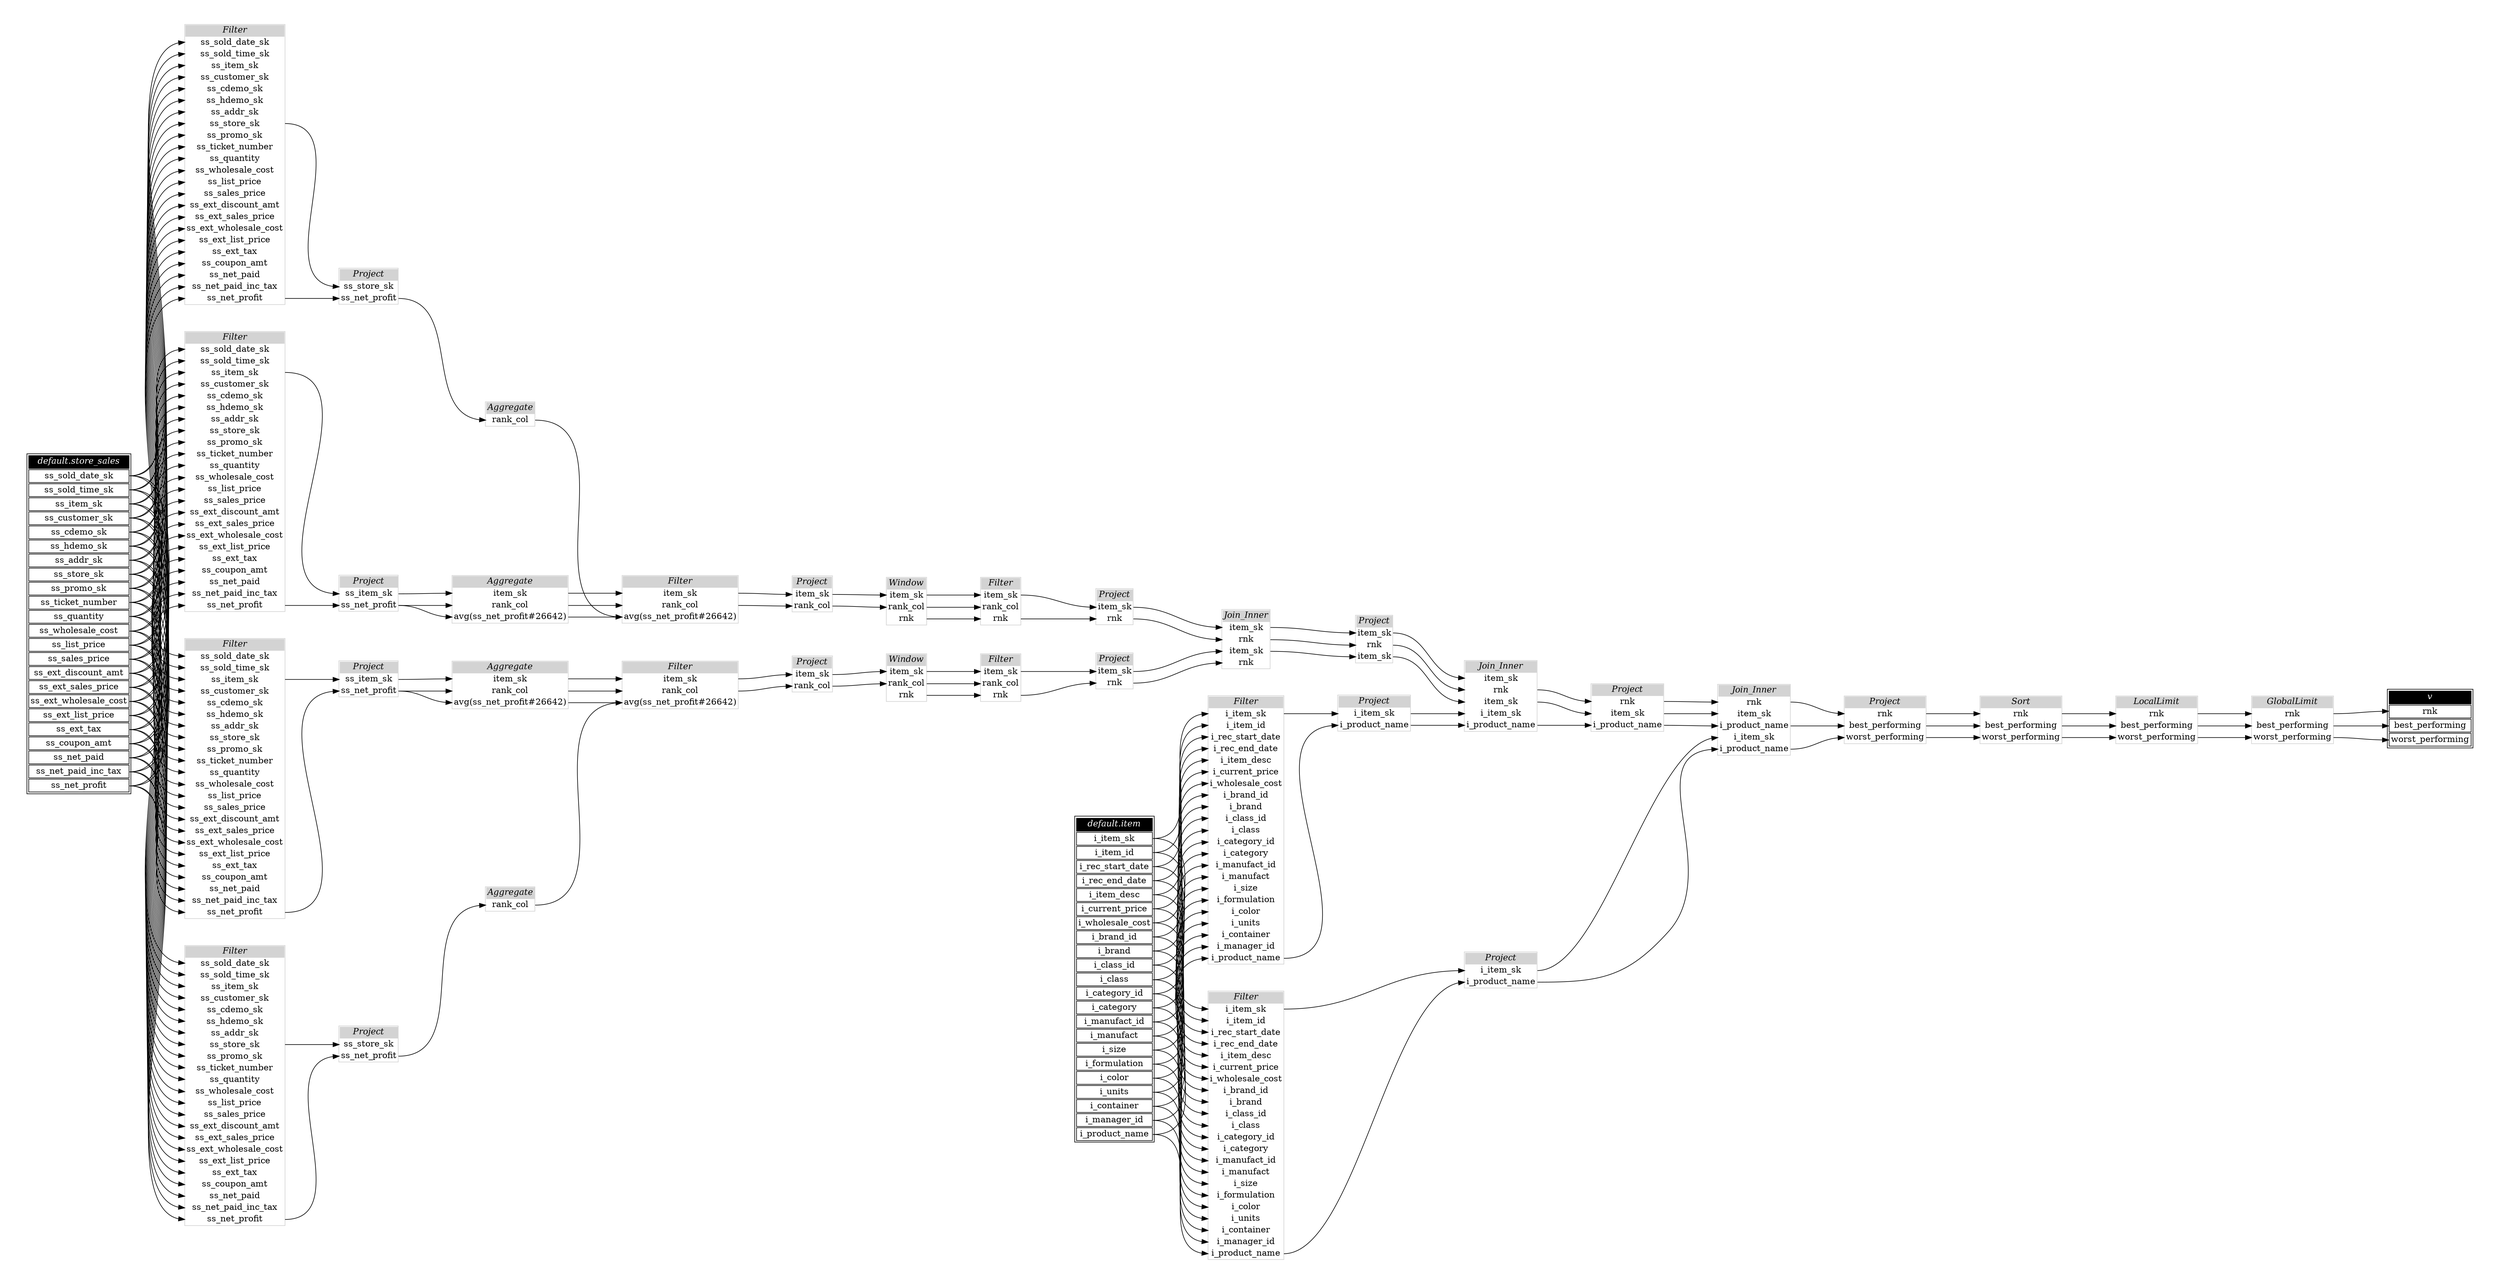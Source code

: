// Automatically generated by TPCDSFlowTestSuite


digraph {
  graph [pad="0.5" nodesep="0.5" ranksep="1" fontname="Helvetica" rankdir=LR];
  node [shape=plaintext]

  
"Aggregate_11d7fe4" [label=<
<table color="lightgray" border="1" cellborder="0" cellspacing="0">
  <tr><td bgcolor="lightgray" port="nodeName"><i>Aggregate</i></td></tr>
  <tr><td port="0">rank_col</td></tr>
</table>>];
     

"Aggregate_783ad01" [label=<
<table color="lightgray" border="1" cellborder="0" cellspacing="0">
  <tr><td bgcolor="lightgray" port="nodeName"><i>Aggregate</i></td></tr>
  <tr><td port="0">item_sk</td></tr>
<tr><td port="1">rank_col</td></tr>
<tr><td port="2">avg(ss_net_profit#26642)</td></tr>
</table>>];
     

"Aggregate_a99933e" [label=<
<table color="lightgray" border="1" cellborder="0" cellspacing="0">
  <tr><td bgcolor="lightgray" port="nodeName"><i>Aggregate</i></td></tr>
  <tr><td port="0">item_sk</td></tr>
<tr><td port="1">rank_col</td></tr>
<tr><td port="2">avg(ss_net_profit#26642)</td></tr>
</table>>];
     

"Aggregate_def2a15" [label=<
<table color="lightgray" border="1" cellborder="0" cellspacing="0">
  <tr><td bgcolor="lightgray" port="nodeName"><i>Aggregate</i></td></tr>
  <tr><td port="0">rank_col</td></tr>
</table>>];
     

"Filter_0b2b411" [label=<
<table color="lightgray" border="1" cellborder="0" cellspacing="0">
  <tr><td bgcolor="lightgray" port="nodeName"><i>Filter</i></td></tr>
  <tr><td port="0">item_sk</td></tr>
<tr><td port="1">rank_col</td></tr>
<tr><td port="2">avg(ss_net_profit#26642)</td></tr>
</table>>];
     

"Filter_0e72479" [label=<
<table color="lightgray" border="1" cellborder="0" cellspacing="0">
  <tr><td bgcolor="lightgray" port="nodeName"><i>Filter</i></td></tr>
  <tr><td port="0">ss_sold_date_sk</td></tr>
<tr><td port="1">ss_sold_time_sk</td></tr>
<tr><td port="2">ss_item_sk</td></tr>
<tr><td port="3">ss_customer_sk</td></tr>
<tr><td port="4">ss_cdemo_sk</td></tr>
<tr><td port="5">ss_hdemo_sk</td></tr>
<tr><td port="6">ss_addr_sk</td></tr>
<tr><td port="7">ss_store_sk</td></tr>
<tr><td port="8">ss_promo_sk</td></tr>
<tr><td port="9">ss_ticket_number</td></tr>
<tr><td port="10">ss_quantity</td></tr>
<tr><td port="11">ss_wholesale_cost</td></tr>
<tr><td port="12">ss_list_price</td></tr>
<tr><td port="13">ss_sales_price</td></tr>
<tr><td port="14">ss_ext_discount_amt</td></tr>
<tr><td port="15">ss_ext_sales_price</td></tr>
<tr><td port="16">ss_ext_wholesale_cost</td></tr>
<tr><td port="17">ss_ext_list_price</td></tr>
<tr><td port="18">ss_ext_tax</td></tr>
<tr><td port="19">ss_coupon_amt</td></tr>
<tr><td port="20">ss_net_paid</td></tr>
<tr><td port="21">ss_net_paid_inc_tax</td></tr>
<tr><td port="22">ss_net_profit</td></tr>
</table>>];
     

"Filter_1c18ab8" [label=<
<table color="lightgray" border="1" cellborder="0" cellspacing="0">
  <tr><td bgcolor="lightgray" port="nodeName"><i>Filter</i></td></tr>
  <tr><td port="0">i_item_sk</td></tr>
<tr><td port="1">i_item_id</td></tr>
<tr><td port="2">i_rec_start_date</td></tr>
<tr><td port="3">i_rec_end_date</td></tr>
<tr><td port="4">i_item_desc</td></tr>
<tr><td port="5">i_current_price</td></tr>
<tr><td port="6">i_wholesale_cost</td></tr>
<tr><td port="7">i_brand_id</td></tr>
<tr><td port="8">i_brand</td></tr>
<tr><td port="9">i_class_id</td></tr>
<tr><td port="10">i_class</td></tr>
<tr><td port="11">i_category_id</td></tr>
<tr><td port="12">i_category</td></tr>
<tr><td port="13">i_manufact_id</td></tr>
<tr><td port="14">i_manufact</td></tr>
<tr><td port="15">i_size</td></tr>
<tr><td port="16">i_formulation</td></tr>
<tr><td port="17">i_color</td></tr>
<tr><td port="18">i_units</td></tr>
<tr><td port="19">i_container</td></tr>
<tr><td port="20">i_manager_id</td></tr>
<tr><td port="21">i_product_name</td></tr>
</table>>];
     

"Filter_3a3f4c9" [label=<
<table color="lightgray" border="1" cellborder="0" cellspacing="0">
  <tr><td bgcolor="lightgray" port="nodeName"><i>Filter</i></td></tr>
  <tr><td port="0">ss_sold_date_sk</td></tr>
<tr><td port="1">ss_sold_time_sk</td></tr>
<tr><td port="2">ss_item_sk</td></tr>
<tr><td port="3">ss_customer_sk</td></tr>
<tr><td port="4">ss_cdemo_sk</td></tr>
<tr><td port="5">ss_hdemo_sk</td></tr>
<tr><td port="6">ss_addr_sk</td></tr>
<tr><td port="7">ss_store_sk</td></tr>
<tr><td port="8">ss_promo_sk</td></tr>
<tr><td port="9">ss_ticket_number</td></tr>
<tr><td port="10">ss_quantity</td></tr>
<tr><td port="11">ss_wholesale_cost</td></tr>
<tr><td port="12">ss_list_price</td></tr>
<tr><td port="13">ss_sales_price</td></tr>
<tr><td port="14">ss_ext_discount_amt</td></tr>
<tr><td port="15">ss_ext_sales_price</td></tr>
<tr><td port="16">ss_ext_wholesale_cost</td></tr>
<tr><td port="17">ss_ext_list_price</td></tr>
<tr><td port="18">ss_ext_tax</td></tr>
<tr><td port="19">ss_coupon_amt</td></tr>
<tr><td port="20">ss_net_paid</td></tr>
<tr><td port="21">ss_net_paid_inc_tax</td></tr>
<tr><td port="22">ss_net_profit</td></tr>
</table>>];
     

"Filter_3ecf974" [label=<
<table color="lightgray" border="1" cellborder="0" cellspacing="0">
  <tr><td bgcolor="lightgray" port="nodeName"><i>Filter</i></td></tr>
  <tr><td port="0">ss_sold_date_sk</td></tr>
<tr><td port="1">ss_sold_time_sk</td></tr>
<tr><td port="2">ss_item_sk</td></tr>
<tr><td port="3">ss_customer_sk</td></tr>
<tr><td port="4">ss_cdemo_sk</td></tr>
<tr><td port="5">ss_hdemo_sk</td></tr>
<tr><td port="6">ss_addr_sk</td></tr>
<tr><td port="7">ss_store_sk</td></tr>
<tr><td port="8">ss_promo_sk</td></tr>
<tr><td port="9">ss_ticket_number</td></tr>
<tr><td port="10">ss_quantity</td></tr>
<tr><td port="11">ss_wholesale_cost</td></tr>
<tr><td port="12">ss_list_price</td></tr>
<tr><td port="13">ss_sales_price</td></tr>
<tr><td port="14">ss_ext_discount_amt</td></tr>
<tr><td port="15">ss_ext_sales_price</td></tr>
<tr><td port="16">ss_ext_wholesale_cost</td></tr>
<tr><td port="17">ss_ext_list_price</td></tr>
<tr><td port="18">ss_ext_tax</td></tr>
<tr><td port="19">ss_coupon_amt</td></tr>
<tr><td port="20">ss_net_paid</td></tr>
<tr><td port="21">ss_net_paid_inc_tax</td></tr>
<tr><td port="22">ss_net_profit</td></tr>
</table>>];
     

"Filter_484c74a" [label=<
<table color="lightgray" border="1" cellborder="0" cellspacing="0">
  <tr><td bgcolor="lightgray" port="nodeName"><i>Filter</i></td></tr>
  <tr><td port="0">item_sk</td></tr>
<tr><td port="1">rank_col</td></tr>
<tr><td port="2">rnk</td></tr>
</table>>];
     

"Filter_7ceb049" [label=<
<table color="lightgray" border="1" cellborder="0" cellspacing="0">
  <tr><td bgcolor="lightgray" port="nodeName"><i>Filter</i></td></tr>
  <tr><td port="0">item_sk</td></tr>
<tr><td port="1">rank_col</td></tr>
<tr><td port="2">rnk</td></tr>
</table>>];
     

"Filter_8af04bb" [label=<
<table color="lightgray" border="1" cellborder="0" cellspacing="0">
  <tr><td bgcolor="lightgray" port="nodeName"><i>Filter</i></td></tr>
  <tr><td port="0">ss_sold_date_sk</td></tr>
<tr><td port="1">ss_sold_time_sk</td></tr>
<tr><td port="2">ss_item_sk</td></tr>
<tr><td port="3">ss_customer_sk</td></tr>
<tr><td port="4">ss_cdemo_sk</td></tr>
<tr><td port="5">ss_hdemo_sk</td></tr>
<tr><td port="6">ss_addr_sk</td></tr>
<tr><td port="7">ss_store_sk</td></tr>
<tr><td port="8">ss_promo_sk</td></tr>
<tr><td port="9">ss_ticket_number</td></tr>
<tr><td port="10">ss_quantity</td></tr>
<tr><td port="11">ss_wholesale_cost</td></tr>
<tr><td port="12">ss_list_price</td></tr>
<tr><td port="13">ss_sales_price</td></tr>
<tr><td port="14">ss_ext_discount_amt</td></tr>
<tr><td port="15">ss_ext_sales_price</td></tr>
<tr><td port="16">ss_ext_wholesale_cost</td></tr>
<tr><td port="17">ss_ext_list_price</td></tr>
<tr><td port="18">ss_ext_tax</td></tr>
<tr><td port="19">ss_coupon_amt</td></tr>
<tr><td port="20">ss_net_paid</td></tr>
<tr><td port="21">ss_net_paid_inc_tax</td></tr>
<tr><td port="22">ss_net_profit</td></tr>
</table>>];
     

"Filter_9f646ef" [label=<
<table color="lightgray" border="1" cellborder="0" cellspacing="0">
  <tr><td bgcolor="lightgray" port="nodeName"><i>Filter</i></td></tr>
  <tr><td port="0">item_sk</td></tr>
<tr><td port="1">rank_col</td></tr>
<tr><td port="2">avg(ss_net_profit#26642)</td></tr>
</table>>];
     

"Filter_c7162c0" [label=<
<table color="lightgray" border="1" cellborder="0" cellspacing="0">
  <tr><td bgcolor="lightgray" port="nodeName"><i>Filter</i></td></tr>
  <tr><td port="0">i_item_sk</td></tr>
<tr><td port="1">i_item_id</td></tr>
<tr><td port="2">i_rec_start_date</td></tr>
<tr><td port="3">i_rec_end_date</td></tr>
<tr><td port="4">i_item_desc</td></tr>
<tr><td port="5">i_current_price</td></tr>
<tr><td port="6">i_wholesale_cost</td></tr>
<tr><td port="7">i_brand_id</td></tr>
<tr><td port="8">i_brand</td></tr>
<tr><td port="9">i_class_id</td></tr>
<tr><td port="10">i_class</td></tr>
<tr><td port="11">i_category_id</td></tr>
<tr><td port="12">i_category</td></tr>
<tr><td port="13">i_manufact_id</td></tr>
<tr><td port="14">i_manufact</td></tr>
<tr><td port="15">i_size</td></tr>
<tr><td port="16">i_formulation</td></tr>
<tr><td port="17">i_color</td></tr>
<tr><td port="18">i_units</td></tr>
<tr><td port="19">i_container</td></tr>
<tr><td port="20">i_manager_id</td></tr>
<tr><td port="21">i_product_name</td></tr>
</table>>];
     

"GlobalLimit_a4f5daa" [label=<
<table color="lightgray" border="1" cellborder="0" cellspacing="0">
  <tr><td bgcolor="lightgray" port="nodeName"><i>GlobalLimit</i></td></tr>
  <tr><td port="0">rnk</td></tr>
<tr><td port="1">best_performing</td></tr>
<tr><td port="2">worst_performing</td></tr>
</table>>];
     

"Join_Inner_4835b88" [label=<
<table color="lightgray" border="1" cellborder="0" cellspacing="0">
  <tr><td bgcolor="lightgray" port="nodeName"><i>Join_Inner</i></td></tr>
  <tr><td port="0">item_sk</td></tr>
<tr><td port="1">rnk</td></tr>
<tr><td port="2">item_sk</td></tr>
<tr><td port="3">rnk</td></tr>
</table>>];
     

"Join_Inner_6cabbb3" [label=<
<table color="lightgray" border="1" cellborder="0" cellspacing="0">
  <tr><td bgcolor="lightgray" port="nodeName"><i>Join_Inner</i></td></tr>
  <tr><td port="0">item_sk</td></tr>
<tr><td port="1">rnk</td></tr>
<tr><td port="2">item_sk</td></tr>
<tr><td port="3">i_item_sk</td></tr>
<tr><td port="4">i_product_name</td></tr>
</table>>];
     

"Join_Inner_e2d4877" [label=<
<table color="lightgray" border="1" cellborder="0" cellspacing="0">
  <tr><td bgcolor="lightgray" port="nodeName"><i>Join_Inner</i></td></tr>
  <tr><td port="0">rnk</td></tr>
<tr><td port="1">item_sk</td></tr>
<tr><td port="2">i_product_name</td></tr>
<tr><td port="3">i_item_sk</td></tr>
<tr><td port="4">i_product_name</td></tr>
</table>>];
     

"LocalLimit_cd743fb" [label=<
<table color="lightgray" border="1" cellborder="0" cellspacing="0">
  <tr><td bgcolor="lightgray" port="nodeName"><i>LocalLimit</i></td></tr>
  <tr><td port="0">rnk</td></tr>
<tr><td port="1">best_performing</td></tr>
<tr><td port="2">worst_performing</td></tr>
</table>>];
     

"Project_23231fb" [label=<
<table color="lightgray" border="1" cellborder="0" cellspacing="0">
  <tr><td bgcolor="lightgray" port="nodeName"><i>Project</i></td></tr>
  <tr><td port="0">item_sk</td></tr>
<tr><td port="1">rnk</td></tr>
</table>>];
     

"Project_46d5cdd" [label=<
<table color="lightgray" border="1" cellborder="0" cellspacing="0">
  <tr><td bgcolor="lightgray" port="nodeName"><i>Project</i></td></tr>
  <tr><td port="0">ss_item_sk</td></tr>
<tr><td port="1">ss_net_profit</td></tr>
</table>>];
     

"Project_55a7dac" [label=<
<table color="lightgray" border="1" cellborder="0" cellspacing="0">
  <tr><td bgcolor="lightgray" port="nodeName"><i>Project</i></td></tr>
  <tr><td port="0">rnk</td></tr>
<tr><td port="1">item_sk</td></tr>
<tr><td port="2">i_product_name</td></tr>
</table>>];
     

"Project_705061e" [label=<
<table color="lightgray" border="1" cellborder="0" cellspacing="0">
  <tr><td bgcolor="lightgray" port="nodeName"><i>Project</i></td></tr>
  <tr><td port="0">i_item_sk</td></tr>
<tr><td port="1">i_product_name</td></tr>
</table>>];
     

"Project_8219ac6" [label=<
<table color="lightgray" border="1" cellborder="0" cellspacing="0">
  <tr><td bgcolor="lightgray" port="nodeName"><i>Project</i></td></tr>
  <tr><td port="0">item_sk</td></tr>
<tr><td port="1">rnk</td></tr>
<tr><td port="2">item_sk</td></tr>
</table>>];
     

"Project_98d7cb1" [label=<
<table color="lightgray" border="1" cellborder="0" cellspacing="0">
  <tr><td bgcolor="lightgray" port="nodeName"><i>Project</i></td></tr>
  <tr><td port="0">item_sk</td></tr>
<tr><td port="1">rank_col</td></tr>
</table>>];
     

"Project_ac0ed02" [label=<
<table color="lightgray" border="1" cellborder="0" cellspacing="0">
  <tr><td bgcolor="lightgray" port="nodeName"><i>Project</i></td></tr>
  <tr><td port="0">ss_store_sk</td></tr>
<tr><td port="1">ss_net_profit</td></tr>
</table>>];
     

"Project_b02a20f" [label=<
<table color="lightgray" border="1" cellborder="0" cellspacing="0">
  <tr><td bgcolor="lightgray" port="nodeName"><i>Project</i></td></tr>
  <tr><td port="0">item_sk</td></tr>
<tr><td port="1">rnk</td></tr>
</table>>];
     

"Project_d5380ce" [label=<
<table color="lightgray" border="1" cellborder="0" cellspacing="0">
  <tr><td bgcolor="lightgray" port="nodeName"><i>Project</i></td></tr>
  <tr><td port="0">ss_item_sk</td></tr>
<tr><td port="1">ss_net_profit</td></tr>
</table>>];
     

"Project_d69af99" [label=<
<table color="lightgray" border="1" cellborder="0" cellspacing="0">
  <tr><td bgcolor="lightgray" port="nodeName"><i>Project</i></td></tr>
  <tr><td port="0">item_sk</td></tr>
<tr><td port="1">rank_col</td></tr>
</table>>];
     

"Project_e12be17" [label=<
<table color="lightgray" border="1" cellborder="0" cellspacing="0">
  <tr><td bgcolor="lightgray" port="nodeName"><i>Project</i></td></tr>
  <tr><td port="0">ss_store_sk</td></tr>
<tr><td port="1">ss_net_profit</td></tr>
</table>>];
     

"Project_f01a3f5" [label=<
<table color="lightgray" border="1" cellborder="0" cellspacing="0">
  <tr><td bgcolor="lightgray" port="nodeName"><i>Project</i></td></tr>
  <tr><td port="0">i_item_sk</td></tr>
<tr><td port="1">i_product_name</td></tr>
</table>>];
     

"Project_fe86c37" [label=<
<table color="lightgray" border="1" cellborder="0" cellspacing="0">
  <tr><td bgcolor="lightgray" port="nodeName"><i>Project</i></td></tr>
  <tr><td port="0">rnk</td></tr>
<tr><td port="1">best_performing</td></tr>
<tr><td port="2">worst_performing</td></tr>
</table>>];
     

"Sort_cc96f38" [label=<
<table color="lightgray" border="1" cellborder="0" cellspacing="0">
  <tr><td bgcolor="lightgray" port="nodeName"><i>Sort</i></td></tr>
  <tr><td port="0">rnk</td></tr>
<tr><td port="1">best_performing</td></tr>
<tr><td port="2">worst_performing</td></tr>
</table>>];
     

"Window_71165a3" [label=<
<table color="lightgray" border="1" cellborder="0" cellspacing="0">
  <tr><td bgcolor="lightgray" port="nodeName"><i>Window</i></td></tr>
  <tr><td port="0">item_sk</td></tr>
<tr><td port="1">rank_col</td></tr>
<tr><td port="2">rnk</td></tr>
</table>>];
     

"Window_b12ca5a" [label=<
<table color="lightgray" border="1" cellborder="0" cellspacing="0">
  <tr><td bgcolor="lightgray" port="nodeName"><i>Window</i></td></tr>
  <tr><td port="0">item_sk</td></tr>
<tr><td port="1">rank_col</td></tr>
<tr><td port="2">rnk</td></tr>
</table>>];
     

"default.item" [color="black" label=<
<table>
  <tr><td bgcolor="black" port="nodeName"><i><font color="white">default.item</font></i></td></tr>
  <tr><td port="0">i_item_sk</td></tr>
<tr><td port="1">i_item_id</td></tr>
<tr><td port="2">i_rec_start_date</td></tr>
<tr><td port="3">i_rec_end_date</td></tr>
<tr><td port="4">i_item_desc</td></tr>
<tr><td port="5">i_current_price</td></tr>
<tr><td port="6">i_wholesale_cost</td></tr>
<tr><td port="7">i_brand_id</td></tr>
<tr><td port="8">i_brand</td></tr>
<tr><td port="9">i_class_id</td></tr>
<tr><td port="10">i_class</td></tr>
<tr><td port="11">i_category_id</td></tr>
<tr><td port="12">i_category</td></tr>
<tr><td port="13">i_manufact_id</td></tr>
<tr><td port="14">i_manufact</td></tr>
<tr><td port="15">i_size</td></tr>
<tr><td port="16">i_formulation</td></tr>
<tr><td port="17">i_color</td></tr>
<tr><td port="18">i_units</td></tr>
<tr><td port="19">i_container</td></tr>
<tr><td port="20">i_manager_id</td></tr>
<tr><td port="21">i_product_name</td></tr>
</table>>];
     

"default.store_sales" [color="black" label=<
<table>
  <tr><td bgcolor="black" port="nodeName"><i><font color="white">default.store_sales</font></i></td></tr>
  <tr><td port="0">ss_sold_date_sk</td></tr>
<tr><td port="1">ss_sold_time_sk</td></tr>
<tr><td port="2">ss_item_sk</td></tr>
<tr><td port="3">ss_customer_sk</td></tr>
<tr><td port="4">ss_cdemo_sk</td></tr>
<tr><td port="5">ss_hdemo_sk</td></tr>
<tr><td port="6">ss_addr_sk</td></tr>
<tr><td port="7">ss_store_sk</td></tr>
<tr><td port="8">ss_promo_sk</td></tr>
<tr><td port="9">ss_ticket_number</td></tr>
<tr><td port="10">ss_quantity</td></tr>
<tr><td port="11">ss_wholesale_cost</td></tr>
<tr><td port="12">ss_list_price</td></tr>
<tr><td port="13">ss_sales_price</td></tr>
<tr><td port="14">ss_ext_discount_amt</td></tr>
<tr><td port="15">ss_ext_sales_price</td></tr>
<tr><td port="16">ss_ext_wholesale_cost</td></tr>
<tr><td port="17">ss_ext_list_price</td></tr>
<tr><td port="18">ss_ext_tax</td></tr>
<tr><td port="19">ss_coupon_amt</td></tr>
<tr><td port="20">ss_net_paid</td></tr>
<tr><td port="21">ss_net_paid_inc_tax</td></tr>
<tr><td port="22">ss_net_profit</td></tr>
</table>>];
     

"v" [color="black" label=<
<table>
  <tr><td bgcolor="black" port="nodeName"><i><font color="white">v</font></i></td></tr>
  <tr><td port="0">rnk</td></tr>
<tr><td port="1">best_performing</td></tr>
<tr><td port="2">worst_performing</td></tr>
</table>>];
     
  "Aggregate_11d7fe4":0 -> "Filter_0b2b411":2;
"Aggregate_783ad01":0 -> "Filter_0b2b411":0;
"Aggregate_783ad01":1 -> "Filter_0b2b411":1;
"Aggregate_783ad01":2 -> "Filter_0b2b411":2;
"Aggregate_a99933e":0 -> "Filter_9f646ef":0;
"Aggregate_a99933e":1 -> "Filter_9f646ef":1;
"Aggregate_a99933e":2 -> "Filter_9f646ef":2;
"Aggregate_def2a15":0 -> "Filter_9f646ef":2;
"Filter_0b2b411":0 -> "Project_d69af99":0;
"Filter_0b2b411":1 -> "Project_d69af99":1;
"Filter_0e72479":22 -> "Project_e12be17":1;
"Filter_0e72479":7 -> "Project_e12be17":0;
"Filter_1c18ab8":0 -> "Project_f01a3f5":0;
"Filter_1c18ab8":21 -> "Project_f01a3f5":1;
"Filter_3a3f4c9":22 -> "Project_ac0ed02":1;
"Filter_3a3f4c9":7 -> "Project_ac0ed02":0;
"Filter_3ecf974":2 -> "Project_46d5cdd":0;
"Filter_3ecf974":22 -> "Project_46d5cdd":1;
"Filter_484c74a":0 -> "Project_b02a20f":0;
"Filter_484c74a":2 -> "Project_b02a20f":1;
"Filter_7ceb049":0 -> "Project_23231fb":0;
"Filter_7ceb049":2 -> "Project_23231fb":1;
"Filter_8af04bb":2 -> "Project_d5380ce":0;
"Filter_8af04bb":22 -> "Project_d5380ce":1;
"Filter_9f646ef":0 -> "Project_98d7cb1":0;
"Filter_9f646ef":1 -> "Project_98d7cb1":1;
"Filter_c7162c0":0 -> "Project_705061e":0;
"Filter_c7162c0":21 -> "Project_705061e":1;
"GlobalLimit_a4f5daa":0 -> "v":0;
"GlobalLimit_a4f5daa":1 -> "v":1;
"GlobalLimit_a4f5daa":2 -> "v":2;
"Join_Inner_4835b88":0 -> "Project_8219ac6":0;
"Join_Inner_4835b88":1 -> "Project_8219ac6":1;
"Join_Inner_4835b88":2 -> "Project_8219ac6":2;
"Join_Inner_6cabbb3":1 -> "Project_55a7dac":0;
"Join_Inner_6cabbb3":2 -> "Project_55a7dac":1;
"Join_Inner_6cabbb3":4 -> "Project_55a7dac":2;
"Join_Inner_e2d4877":0 -> "Project_fe86c37":0;
"Join_Inner_e2d4877":2 -> "Project_fe86c37":1;
"Join_Inner_e2d4877":4 -> "Project_fe86c37":2;
"LocalLimit_cd743fb":0 -> "GlobalLimit_a4f5daa":0;
"LocalLimit_cd743fb":1 -> "GlobalLimit_a4f5daa":1;
"LocalLimit_cd743fb":2 -> "GlobalLimit_a4f5daa":2;
"Project_23231fb":0 -> "Join_Inner_4835b88":0;
"Project_23231fb":1 -> "Join_Inner_4835b88":1;
"Project_46d5cdd":0 -> "Aggregate_a99933e":0;
"Project_46d5cdd":1 -> "Aggregate_a99933e":1;
"Project_46d5cdd":1 -> "Aggregate_a99933e":2;
"Project_55a7dac":0 -> "Join_Inner_e2d4877":0;
"Project_55a7dac":1 -> "Join_Inner_e2d4877":1;
"Project_55a7dac":2 -> "Join_Inner_e2d4877":2;
"Project_705061e":0 -> "Join_Inner_6cabbb3":3;
"Project_705061e":1 -> "Join_Inner_6cabbb3":4;
"Project_8219ac6":0 -> "Join_Inner_6cabbb3":0;
"Project_8219ac6":1 -> "Join_Inner_6cabbb3":1;
"Project_8219ac6":2 -> "Join_Inner_6cabbb3":2;
"Project_98d7cb1":0 -> "Window_b12ca5a":0;
"Project_98d7cb1":1 -> "Window_b12ca5a":1;
"Project_ac0ed02":1 -> "Aggregate_11d7fe4":0;
"Project_b02a20f":0 -> "Join_Inner_4835b88":2;
"Project_b02a20f":1 -> "Join_Inner_4835b88":3;
"Project_d5380ce":0 -> "Aggregate_783ad01":0;
"Project_d5380ce":1 -> "Aggregate_783ad01":1;
"Project_d5380ce":1 -> "Aggregate_783ad01":2;
"Project_d69af99":0 -> "Window_71165a3":0;
"Project_d69af99":1 -> "Window_71165a3":1;
"Project_e12be17":1 -> "Aggregate_def2a15":0;
"Project_f01a3f5":0 -> "Join_Inner_e2d4877":3;
"Project_f01a3f5":1 -> "Join_Inner_e2d4877":4;
"Project_fe86c37":0 -> "Sort_cc96f38":0;
"Project_fe86c37":1 -> "Sort_cc96f38":1;
"Project_fe86c37":2 -> "Sort_cc96f38":2;
"Sort_cc96f38":0 -> "LocalLimit_cd743fb":0;
"Sort_cc96f38":1 -> "LocalLimit_cd743fb":1;
"Sort_cc96f38":2 -> "LocalLimit_cd743fb":2;
"Window_71165a3":0 -> "Filter_7ceb049":0;
"Window_71165a3":1 -> "Filter_7ceb049":1;
"Window_71165a3":2 -> "Filter_7ceb049":2;
"Window_b12ca5a":0 -> "Filter_484c74a":0;
"Window_b12ca5a":1 -> "Filter_484c74a":1;
"Window_b12ca5a":2 -> "Filter_484c74a":2;
"default.item":0 -> "Filter_1c18ab8":0;
"default.item":0 -> "Filter_c7162c0":0;
"default.item":1 -> "Filter_1c18ab8":1;
"default.item":1 -> "Filter_c7162c0":1;
"default.item":10 -> "Filter_1c18ab8":10;
"default.item":10 -> "Filter_c7162c0":10;
"default.item":11 -> "Filter_1c18ab8":11;
"default.item":11 -> "Filter_c7162c0":11;
"default.item":12 -> "Filter_1c18ab8":12;
"default.item":12 -> "Filter_c7162c0":12;
"default.item":13 -> "Filter_1c18ab8":13;
"default.item":13 -> "Filter_c7162c0":13;
"default.item":14 -> "Filter_1c18ab8":14;
"default.item":14 -> "Filter_c7162c0":14;
"default.item":15 -> "Filter_1c18ab8":15;
"default.item":15 -> "Filter_c7162c0":15;
"default.item":16 -> "Filter_1c18ab8":16;
"default.item":16 -> "Filter_c7162c0":16;
"default.item":17 -> "Filter_1c18ab8":17;
"default.item":17 -> "Filter_c7162c0":17;
"default.item":18 -> "Filter_1c18ab8":18;
"default.item":18 -> "Filter_c7162c0":18;
"default.item":19 -> "Filter_1c18ab8":19;
"default.item":19 -> "Filter_c7162c0":19;
"default.item":2 -> "Filter_1c18ab8":2;
"default.item":2 -> "Filter_c7162c0":2;
"default.item":20 -> "Filter_1c18ab8":20;
"default.item":20 -> "Filter_c7162c0":20;
"default.item":21 -> "Filter_1c18ab8":21;
"default.item":21 -> "Filter_c7162c0":21;
"default.item":3 -> "Filter_1c18ab8":3;
"default.item":3 -> "Filter_c7162c0":3;
"default.item":4 -> "Filter_1c18ab8":4;
"default.item":4 -> "Filter_c7162c0":4;
"default.item":5 -> "Filter_1c18ab8":5;
"default.item":5 -> "Filter_c7162c0":5;
"default.item":6 -> "Filter_1c18ab8":6;
"default.item":6 -> "Filter_c7162c0":6;
"default.item":7 -> "Filter_1c18ab8":7;
"default.item":7 -> "Filter_c7162c0":7;
"default.item":8 -> "Filter_1c18ab8":8;
"default.item":8 -> "Filter_c7162c0":8;
"default.item":9 -> "Filter_1c18ab8":9;
"default.item":9 -> "Filter_c7162c0":9;
"default.store_sales":0 -> "Filter_0e72479":0;
"default.store_sales":0 -> "Filter_3a3f4c9":0;
"default.store_sales":0 -> "Filter_3ecf974":0;
"default.store_sales":0 -> "Filter_8af04bb":0;
"default.store_sales":1 -> "Filter_0e72479":1;
"default.store_sales":1 -> "Filter_3a3f4c9":1;
"default.store_sales":1 -> "Filter_3ecf974":1;
"default.store_sales":1 -> "Filter_8af04bb":1;
"default.store_sales":10 -> "Filter_0e72479":10;
"default.store_sales":10 -> "Filter_3a3f4c9":10;
"default.store_sales":10 -> "Filter_3ecf974":10;
"default.store_sales":10 -> "Filter_8af04bb":10;
"default.store_sales":11 -> "Filter_0e72479":11;
"default.store_sales":11 -> "Filter_3a3f4c9":11;
"default.store_sales":11 -> "Filter_3ecf974":11;
"default.store_sales":11 -> "Filter_8af04bb":11;
"default.store_sales":12 -> "Filter_0e72479":12;
"default.store_sales":12 -> "Filter_3a3f4c9":12;
"default.store_sales":12 -> "Filter_3ecf974":12;
"default.store_sales":12 -> "Filter_8af04bb":12;
"default.store_sales":13 -> "Filter_0e72479":13;
"default.store_sales":13 -> "Filter_3a3f4c9":13;
"default.store_sales":13 -> "Filter_3ecf974":13;
"default.store_sales":13 -> "Filter_8af04bb":13;
"default.store_sales":14 -> "Filter_0e72479":14;
"default.store_sales":14 -> "Filter_3a3f4c9":14;
"default.store_sales":14 -> "Filter_3ecf974":14;
"default.store_sales":14 -> "Filter_8af04bb":14;
"default.store_sales":15 -> "Filter_0e72479":15;
"default.store_sales":15 -> "Filter_3a3f4c9":15;
"default.store_sales":15 -> "Filter_3ecf974":15;
"default.store_sales":15 -> "Filter_8af04bb":15;
"default.store_sales":16 -> "Filter_0e72479":16;
"default.store_sales":16 -> "Filter_3a3f4c9":16;
"default.store_sales":16 -> "Filter_3ecf974":16;
"default.store_sales":16 -> "Filter_8af04bb":16;
"default.store_sales":17 -> "Filter_0e72479":17;
"default.store_sales":17 -> "Filter_3a3f4c9":17;
"default.store_sales":17 -> "Filter_3ecf974":17;
"default.store_sales":17 -> "Filter_8af04bb":17;
"default.store_sales":18 -> "Filter_0e72479":18;
"default.store_sales":18 -> "Filter_3a3f4c9":18;
"default.store_sales":18 -> "Filter_3ecf974":18;
"default.store_sales":18 -> "Filter_8af04bb":18;
"default.store_sales":19 -> "Filter_0e72479":19;
"default.store_sales":19 -> "Filter_3a3f4c9":19;
"default.store_sales":19 -> "Filter_3ecf974":19;
"default.store_sales":19 -> "Filter_8af04bb":19;
"default.store_sales":2 -> "Filter_0e72479":2;
"default.store_sales":2 -> "Filter_3a3f4c9":2;
"default.store_sales":2 -> "Filter_3ecf974":2;
"default.store_sales":2 -> "Filter_8af04bb":2;
"default.store_sales":20 -> "Filter_0e72479":20;
"default.store_sales":20 -> "Filter_3a3f4c9":20;
"default.store_sales":20 -> "Filter_3ecf974":20;
"default.store_sales":20 -> "Filter_8af04bb":20;
"default.store_sales":21 -> "Filter_0e72479":21;
"default.store_sales":21 -> "Filter_3a3f4c9":21;
"default.store_sales":21 -> "Filter_3ecf974":21;
"default.store_sales":21 -> "Filter_8af04bb":21;
"default.store_sales":22 -> "Filter_0e72479":22;
"default.store_sales":22 -> "Filter_3a3f4c9":22;
"default.store_sales":22 -> "Filter_3ecf974":22;
"default.store_sales":22 -> "Filter_8af04bb":22;
"default.store_sales":3 -> "Filter_0e72479":3;
"default.store_sales":3 -> "Filter_3a3f4c9":3;
"default.store_sales":3 -> "Filter_3ecf974":3;
"default.store_sales":3 -> "Filter_8af04bb":3;
"default.store_sales":4 -> "Filter_0e72479":4;
"default.store_sales":4 -> "Filter_3a3f4c9":4;
"default.store_sales":4 -> "Filter_3ecf974":4;
"default.store_sales":4 -> "Filter_8af04bb":4;
"default.store_sales":5 -> "Filter_0e72479":5;
"default.store_sales":5 -> "Filter_3a3f4c9":5;
"default.store_sales":5 -> "Filter_3ecf974":5;
"default.store_sales":5 -> "Filter_8af04bb":5;
"default.store_sales":6 -> "Filter_0e72479":6;
"default.store_sales":6 -> "Filter_3a3f4c9":6;
"default.store_sales":6 -> "Filter_3ecf974":6;
"default.store_sales":6 -> "Filter_8af04bb":6;
"default.store_sales":7 -> "Filter_0e72479":7;
"default.store_sales":7 -> "Filter_3a3f4c9":7;
"default.store_sales":7 -> "Filter_3ecf974":7;
"default.store_sales":7 -> "Filter_8af04bb":7;
"default.store_sales":8 -> "Filter_0e72479":8;
"default.store_sales":8 -> "Filter_3a3f4c9":8;
"default.store_sales":8 -> "Filter_3ecf974":8;
"default.store_sales":8 -> "Filter_8af04bb":8;
"default.store_sales":9 -> "Filter_0e72479":9;
"default.store_sales":9 -> "Filter_3a3f4c9":9;
"default.store_sales":9 -> "Filter_3ecf974":9;
"default.store_sales":9 -> "Filter_8af04bb":9;
}
       